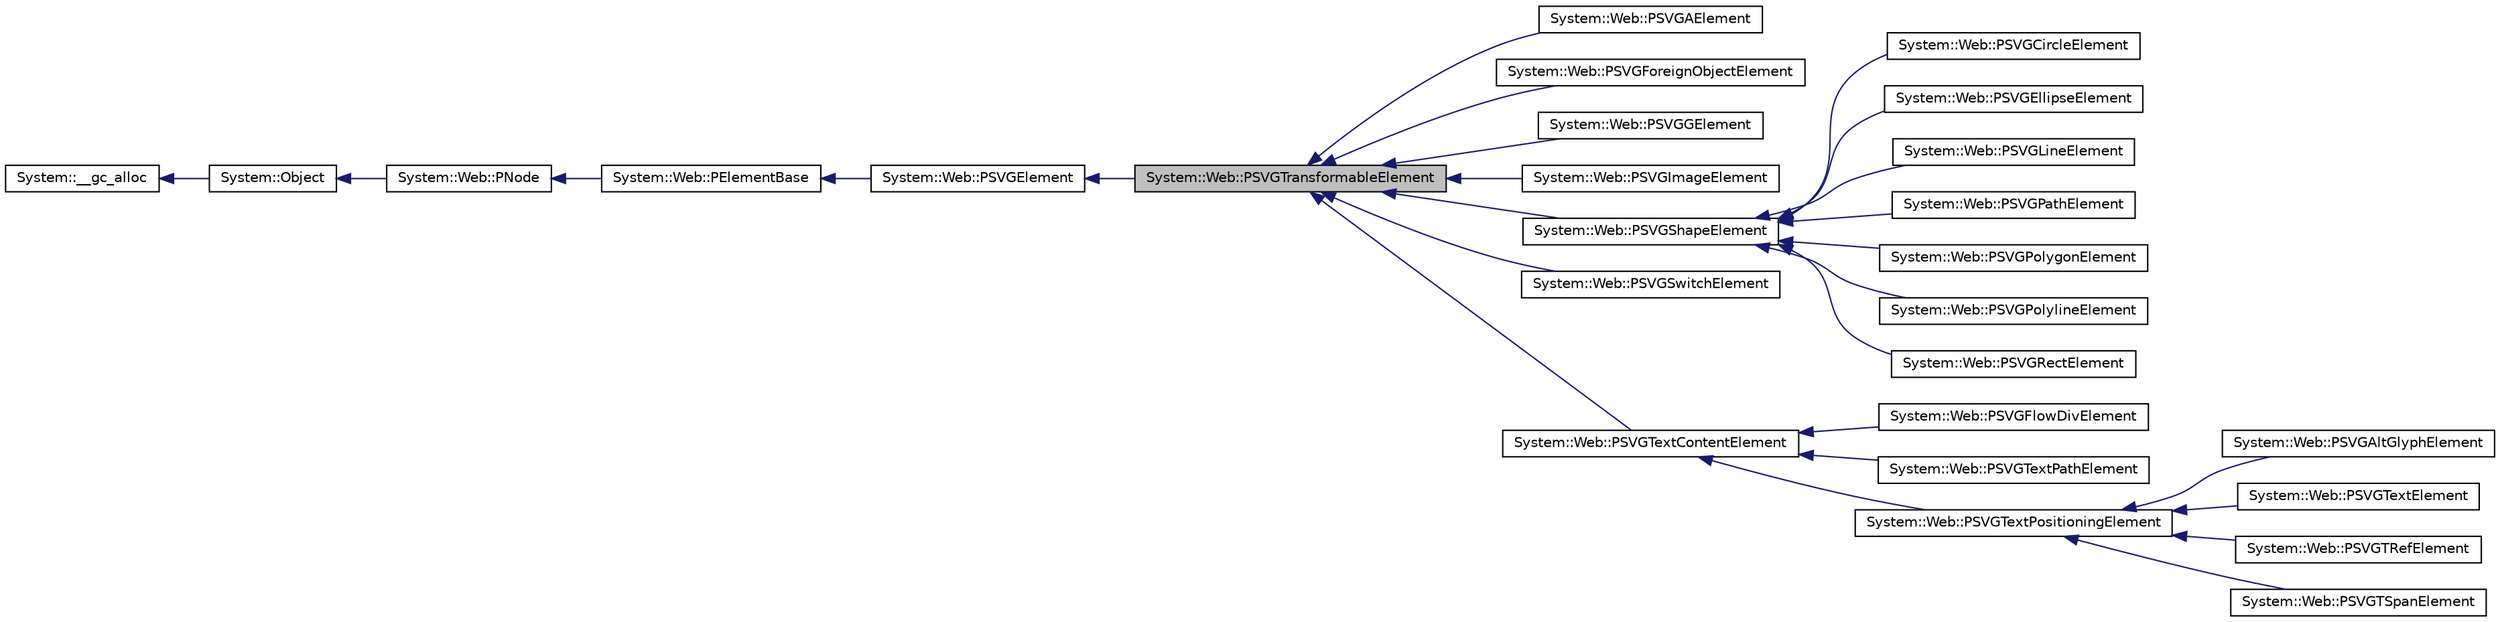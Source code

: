digraph G
{
  edge [fontname="Helvetica",fontsize="10",labelfontname="Helvetica",labelfontsize="10"];
  node [fontname="Helvetica",fontsize="10",shape=record];
  rankdir="LR";
  Node1 [label="System::Web::PSVGTransformableElement",height=0.2,width=0.4,color="black", fillcolor="grey75", style="filled" fontcolor="black"];
  Node2 -> Node1 [dir="back",color="midnightblue",fontsize="10",style="solid",fontname="Helvetica"];
  Node2 [label="System::Web::PSVGElement",height=0.2,width=0.4,color="black", fillcolor="white", style="filled",URL="$class_system_1_1_web_1_1_p_s_v_g_element.html"];
  Node3 -> Node2 [dir="back",color="midnightblue",fontsize="10",style="solid",fontname="Helvetica"];
  Node3 [label="System::Web::PElementBase",height=0.2,width=0.4,color="black", fillcolor="white", style="filled",URL="$class_system_1_1_web_1_1_p_element_base.html"];
  Node4 -> Node3 [dir="back",color="midnightblue",fontsize="10",style="solid",fontname="Helvetica"];
  Node4 [label="System::Web::PNode",height=0.2,width=0.4,color="black", fillcolor="white", style="filled",URL="$class_system_1_1_web_1_1_p_node.html"];
  Node5 -> Node4 [dir="back",color="midnightblue",fontsize="10",style="solid",fontname="Helvetica"];
  Node5 [label="System::Object",height=0.2,width=0.4,color="black", fillcolor="white", style="filled",URL="$class_system_1_1_object.html"];
  Node6 -> Node5 [dir="back",color="midnightblue",fontsize="10",style="solid",fontname="Helvetica"];
  Node6 [label="System::__gc_alloc",height=0.2,width=0.4,color="black", fillcolor="white", style="filled",URL="$class_system_1_1____gc__alloc.html"];
  Node1 -> Node7 [dir="back",color="midnightblue",fontsize="10",style="solid",fontname="Helvetica"];
  Node7 [label="System::Web::PSVGAElement",height=0.2,width=0.4,color="black", fillcolor="white", style="filled",URL="$class_system_1_1_web_1_1_p_s_v_g_a_element.html"];
  Node1 -> Node8 [dir="back",color="midnightblue",fontsize="10",style="solid",fontname="Helvetica"];
  Node8 [label="System::Web::PSVGForeignObjectElement",height=0.2,width=0.4,color="black", fillcolor="white", style="filled",URL="$class_system_1_1_web_1_1_p_s_v_g_foreign_object_element.html"];
  Node1 -> Node9 [dir="back",color="midnightblue",fontsize="10",style="solid",fontname="Helvetica"];
  Node9 [label="System::Web::PSVGGElement",height=0.2,width=0.4,color="black", fillcolor="white", style="filled",URL="$class_system_1_1_web_1_1_p_s_v_g_g_element.html"];
  Node1 -> Node10 [dir="back",color="midnightblue",fontsize="10",style="solid",fontname="Helvetica"];
  Node10 [label="System::Web::PSVGImageElement",height=0.2,width=0.4,color="black", fillcolor="white", style="filled",URL="$class_system_1_1_web_1_1_p_s_v_g_image_element.html"];
  Node1 -> Node11 [dir="back",color="midnightblue",fontsize="10",style="solid",fontname="Helvetica"];
  Node11 [label="System::Web::PSVGShapeElement",height=0.2,width=0.4,color="black", fillcolor="white", style="filled",URL="$class_system_1_1_web_1_1_p_s_v_g_shape_element.html"];
  Node11 -> Node12 [dir="back",color="midnightblue",fontsize="10",style="solid",fontname="Helvetica"];
  Node12 [label="System::Web::PSVGCircleElement",height=0.2,width=0.4,color="black", fillcolor="white", style="filled",URL="$class_system_1_1_web_1_1_p_s_v_g_circle_element.html"];
  Node11 -> Node13 [dir="back",color="midnightblue",fontsize="10",style="solid",fontname="Helvetica"];
  Node13 [label="System::Web::PSVGEllipseElement",height=0.2,width=0.4,color="black", fillcolor="white", style="filled",URL="$class_system_1_1_web_1_1_p_s_v_g_ellipse_element.html"];
  Node11 -> Node14 [dir="back",color="midnightblue",fontsize="10",style="solid",fontname="Helvetica"];
  Node14 [label="System::Web::PSVGLineElement",height=0.2,width=0.4,color="black", fillcolor="white", style="filled",URL="$class_system_1_1_web_1_1_p_s_v_g_line_element.html"];
  Node11 -> Node15 [dir="back",color="midnightblue",fontsize="10",style="solid",fontname="Helvetica"];
  Node15 [label="System::Web::PSVGPathElement",height=0.2,width=0.4,color="black", fillcolor="white", style="filled",URL="$class_system_1_1_web_1_1_p_s_v_g_path_element.html"];
  Node11 -> Node16 [dir="back",color="midnightblue",fontsize="10",style="solid",fontname="Helvetica"];
  Node16 [label="System::Web::PSVGPolygonElement",height=0.2,width=0.4,color="black", fillcolor="white", style="filled",URL="$class_system_1_1_web_1_1_p_s_v_g_polygon_element.html"];
  Node11 -> Node17 [dir="back",color="midnightblue",fontsize="10",style="solid",fontname="Helvetica"];
  Node17 [label="System::Web::PSVGPolylineElement",height=0.2,width=0.4,color="black", fillcolor="white", style="filled",URL="$class_system_1_1_web_1_1_p_s_v_g_polyline_element.html"];
  Node11 -> Node18 [dir="back",color="midnightblue",fontsize="10",style="solid",fontname="Helvetica"];
  Node18 [label="System::Web::PSVGRectElement",height=0.2,width=0.4,color="black", fillcolor="white", style="filled",URL="$class_system_1_1_web_1_1_p_s_v_g_rect_element.html"];
  Node1 -> Node19 [dir="back",color="midnightblue",fontsize="10",style="solid",fontname="Helvetica"];
  Node19 [label="System::Web::PSVGSwitchElement",height=0.2,width=0.4,color="black", fillcolor="white", style="filled",URL="$class_system_1_1_web_1_1_p_s_v_g_switch_element.html"];
  Node1 -> Node20 [dir="back",color="midnightblue",fontsize="10",style="solid",fontname="Helvetica"];
  Node20 [label="System::Web::PSVGTextContentElement",height=0.2,width=0.4,color="black", fillcolor="white", style="filled",URL="$class_system_1_1_web_1_1_p_s_v_g_text_content_element.html"];
  Node20 -> Node21 [dir="back",color="midnightblue",fontsize="10",style="solid",fontname="Helvetica"];
  Node21 [label="System::Web::PSVGFlowDivElement",height=0.2,width=0.4,color="black", fillcolor="white", style="filled",URL="$class_system_1_1_web_1_1_p_s_v_g_flow_div_element.html"];
  Node20 -> Node22 [dir="back",color="midnightblue",fontsize="10",style="solid",fontname="Helvetica"];
  Node22 [label="System::Web::PSVGTextPathElement",height=0.2,width=0.4,color="black", fillcolor="white", style="filled",URL="$class_system_1_1_web_1_1_p_s_v_g_text_path_element.html"];
  Node20 -> Node23 [dir="back",color="midnightblue",fontsize="10",style="solid",fontname="Helvetica"];
  Node23 [label="System::Web::PSVGTextPositioningElement",height=0.2,width=0.4,color="black", fillcolor="white", style="filled",URL="$class_system_1_1_web_1_1_p_s_v_g_text_positioning_element.html"];
  Node23 -> Node24 [dir="back",color="midnightblue",fontsize="10",style="solid",fontname="Helvetica"];
  Node24 [label="System::Web::PSVGAltGlyphElement",height=0.2,width=0.4,color="black", fillcolor="white", style="filled",URL="$class_system_1_1_web_1_1_p_s_v_g_alt_glyph_element.html"];
  Node23 -> Node25 [dir="back",color="midnightblue",fontsize="10",style="solid",fontname="Helvetica"];
  Node25 [label="System::Web::PSVGTextElement",height=0.2,width=0.4,color="black", fillcolor="white", style="filled",URL="$class_system_1_1_web_1_1_p_s_v_g_text_element.html"];
  Node23 -> Node26 [dir="back",color="midnightblue",fontsize="10",style="solid",fontname="Helvetica"];
  Node26 [label="System::Web::PSVGTRefElement",height=0.2,width=0.4,color="black", fillcolor="white", style="filled",URL="$class_system_1_1_web_1_1_p_s_v_g_t_ref_element.html"];
  Node23 -> Node27 [dir="back",color="midnightblue",fontsize="10",style="solid",fontname="Helvetica"];
  Node27 [label="System::Web::PSVGTSpanElement",height=0.2,width=0.4,color="black", fillcolor="white", style="filled",URL="$class_system_1_1_web_1_1_p_s_v_g_t_span_element.html"];
}
